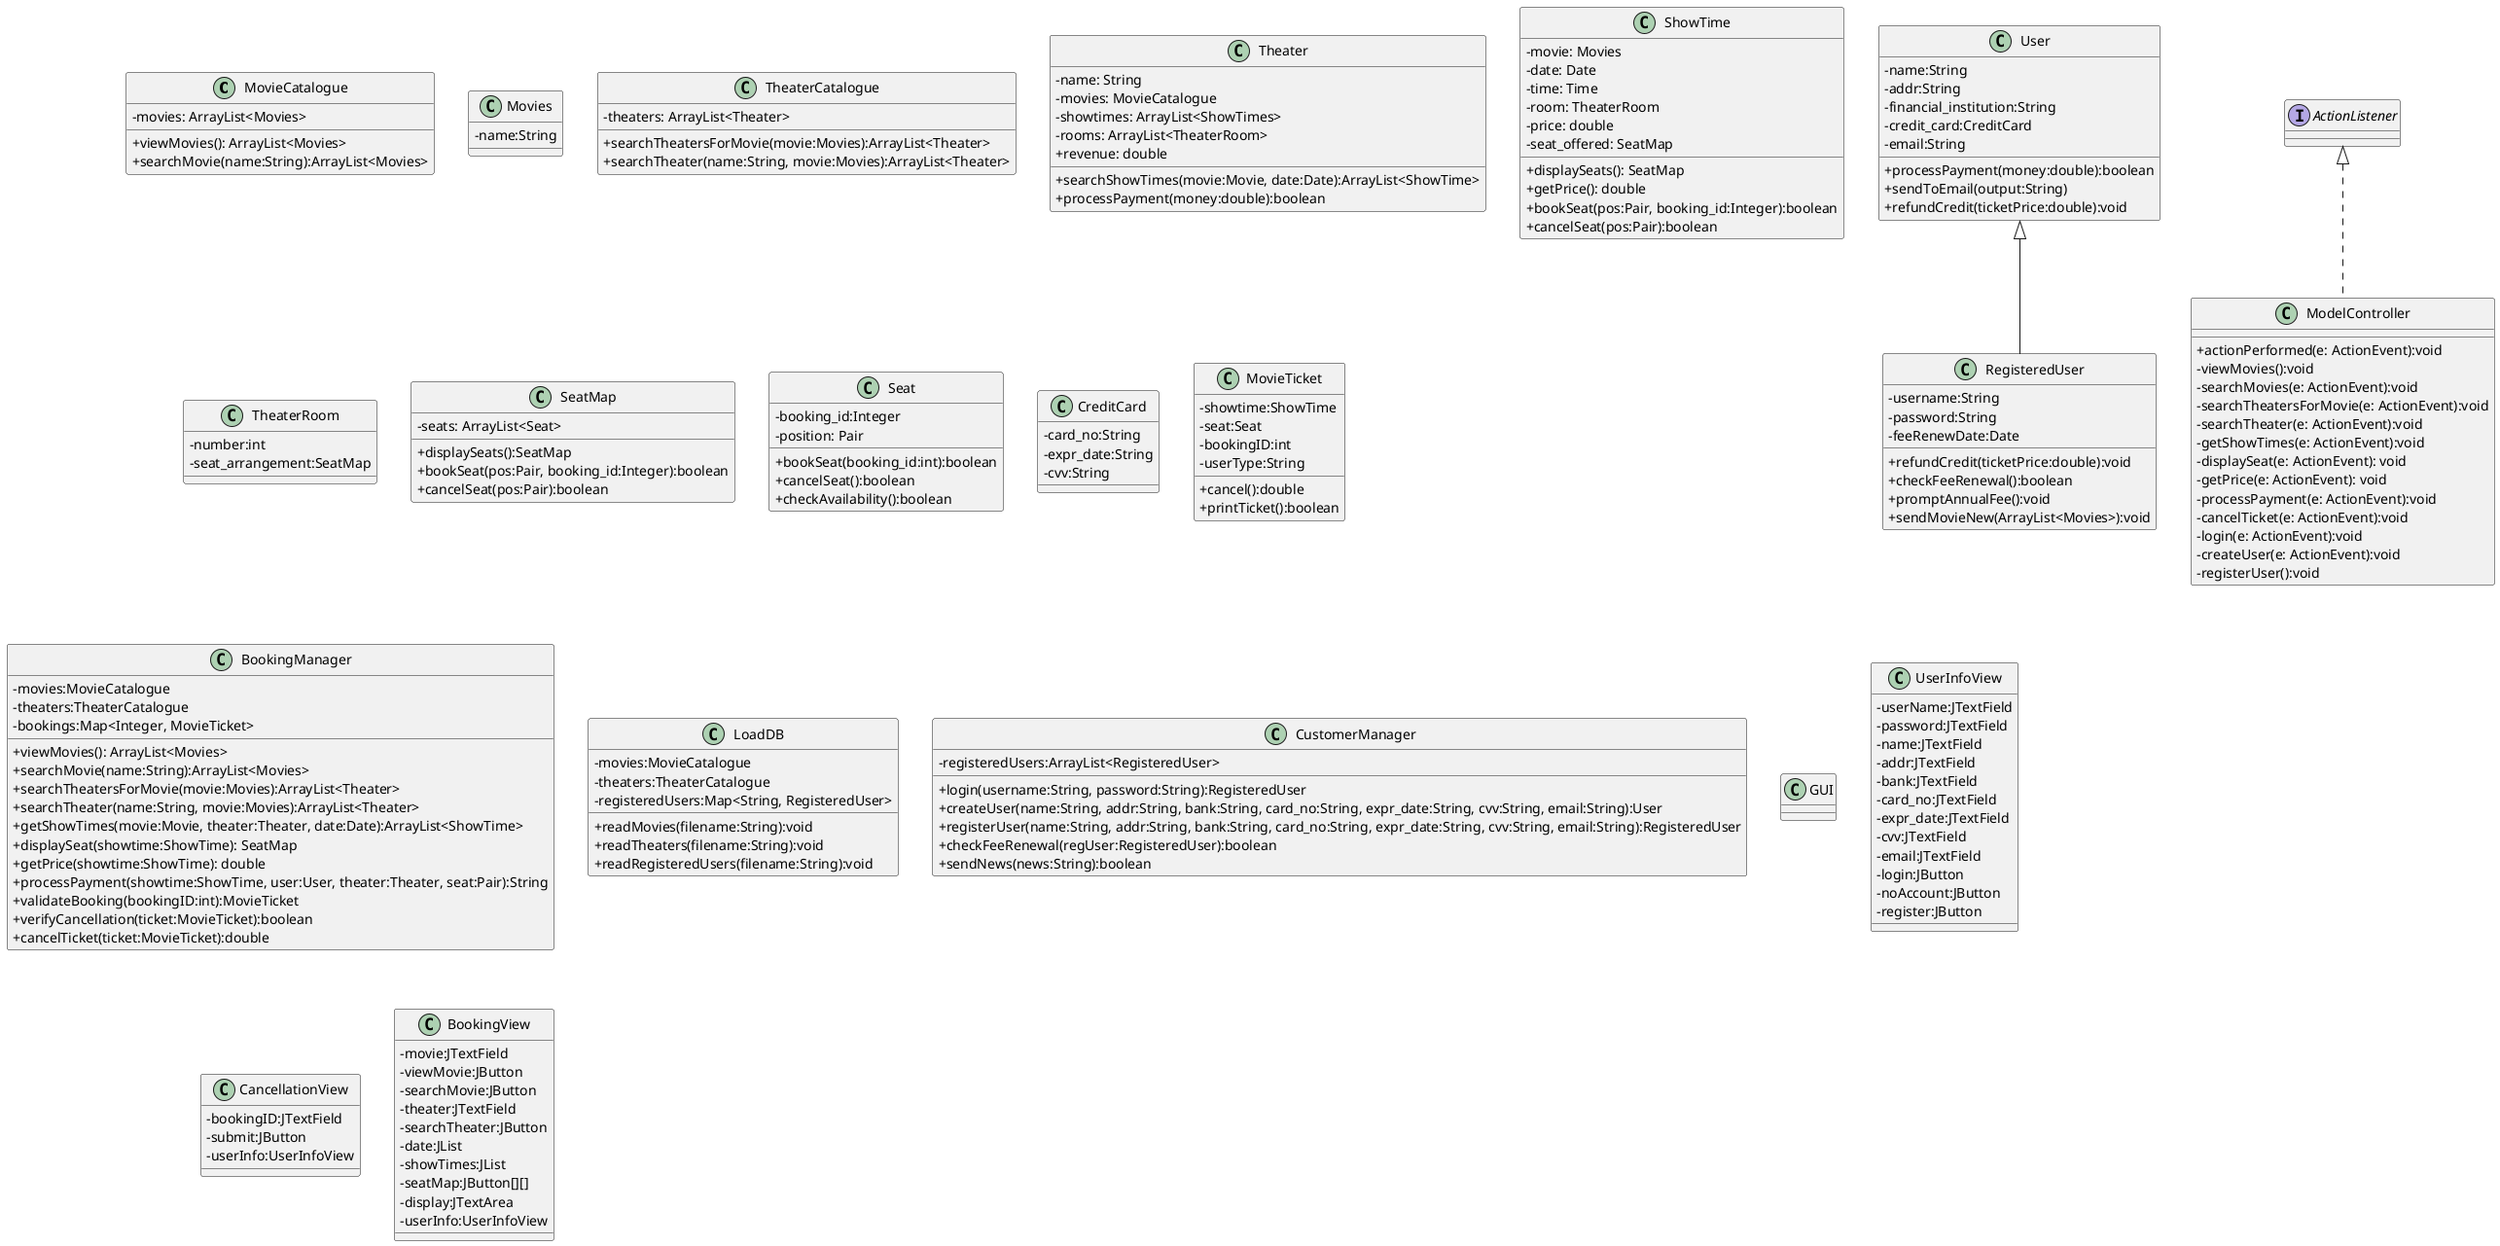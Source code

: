 @startuml 

skinparam classAttributeIconSize 0
class MovieCatalogue {
    - movies: ArrayList<Movies>
    + viewMovies(): ArrayList<Movies>
    + searchMovie(name:String):ArrayList<Movies>
}
class Movies {
    - name:String
}
class TheaterCatalogue {
    - theaters: ArrayList<Theater>
    + searchTheatersForMovie(movie:Movies):ArrayList<Theater>
    + searchTheater(name:String, movie:Movies):ArrayList<Theater>
}
class Theater {
    - name: String 
    - movies: MovieCatalogue 
    - showtimes: ArrayList<ShowTimes>
    - rooms: ArrayList<TheaterRoom>
    + revenue: double
    + searchShowTimes(movie:Movie, date:Date):ArrayList<ShowTime>
    + processPayment(money:double):boolean
}
class ShowTime {
    - movie: Movies
    - date: Date
    - time: Time
    - room: TheaterRoom
    - price: double
    - seat_offered: SeatMap
    + displaySeats(): SeatMap
    + getPrice(): double
    + bookSeat(pos:Pair, booking_id:Integer):boolean
    + cancelSeat(pos:Pair):boolean
}
class TheaterRoom {
    - number:int
    - seat_arrangement:SeatMap
}
class SeatMap {
    - seats: ArrayList<Seat>
    + displaySeats():SeatMap
    + bookSeat(pos:Pair, booking_id:Integer):boolean
    + cancelSeat(pos:Pair):boolean
}
class Seat {
    - booking_id:Integer
    - position: Pair
    + bookSeat(booking_id:int):boolean
    + cancelSeat():boolean
    + checkAvailability():boolean
}
class User {
    - name:String 
    - addr:String
    - financial_institution:String 
    - credit_card:CreditCard
    - email:String
    + processPayment(money:double):boolean
    + sendToEmail(output:String)
    + refundCredit(ticketPrice:double):void
}
class RegisteredUser extends User {
    - username:String
    - password:String
    - feeRenewDate:Date
    + refundCredit(ticketPrice:double):void
    + checkFeeRenewal():boolean
    + promptAnnualFee():void
    + sendMovieNew(ArrayList<Movies>):void
}
class CreditCard {
    - card_no:String 
    - expr_date:String
    - cvv:String 
}
class MovieTicket {
    - showtime:ShowTime 
    - seat:Seat
    - bookingID:int
    - userType:String
    + cancel():double
    + printTicket():boolean
}

class BookingManager {
    - movies:MovieCatalogue
    - theaters:TheaterCatalogue
    - bookings:Map<Integer, MovieTicket> 
    + viewMovies(): ArrayList<Movies>
    + searchMovie(name:String):ArrayList<Movies>
    + searchTheatersForMovie(movie:Movies):ArrayList<Theater>
    + searchTheater(name:String, movie:Movies):ArrayList<Theater>
    + getShowTimes(movie:Movie, theater:Theater, date:Date):ArrayList<ShowTime>
    + displaySeat(showtime:ShowTime): SeatMap
    + getPrice(showtime:ShowTime): double
    + processPayment(showtime:ShowTime, user:User, theater:Theater, seat:Pair):String
    + validateBooking(bookingID:int):MovieTicket
    + verifyCancellation(ticket:MovieTicket):boolean
    + cancelTicket(ticket:MovieTicket):double
}
class LoadDB {
    - movies:MovieCatalogue
    - theaters:TheaterCatalogue
    - registeredUsers:Map<String, RegisteredUser>
    + readMovies(filename:String):void
    + readTheaters(filename:String):void
    + readRegisteredUsers(filename:String):void
}

class CustomerManager {
    - registeredUsers:ArrayList<RegisteredUser>
    + login(username:String, password:String):RegisteredUser
    + createUser(name:String, addr:String, bank:String, card_no:String, expr_date:String, cvv:String, email:String):User
    + registerUser(name:String, addr:String, bank:String, card_no:String, expr_date:String, cvv:String, email:String):RegisteredUser
    + checkFeeRenewal(regUser:RegisteredUser):boolean
    + sendNews(news:String):boolean
}

class ModelController implements ActionListener {
	+ actionPerformed(e: ActionEvent):void
	- viewMovies():void
	- searchMovies(e: ActionEvent):void
    - searchTheatersForMovie(e: ActionEvent):void
    - searchTheater(e: ActionEvent):void
    - getShowTimes(e: ActionEvent):void
    - displaySeat(e: ActionEvent): void
    - getPrice(e: ActionEvent): void
    - processPayment(e: ActionEvent):void
    - cancelTicket(e: ActionEvent):void
    - login(e: ActionEvent):void
    - createUser(e: ActionEvent):void
    - registerUser():void
}

class GUI {
}

class UserInfoView {
	- userName:JTextField
	- password:JTextField
	- name:JTextField
	- addr:JTextField
	- bank:JTextField
	- card_no:JTextField
	- expr_date:JTextField
	- cvv:JTextField
	- email:JTextField
	- login:JButton
	- noAccount:JButton
	- register:JButton
}

class CancellationView {
	- bookingID:JTextField
	- submit:JButton
	- userInfo:UserInfoView
}

class BookingView {
	- movie:JTextField
	- viewMovie:JButton
	- searchMovie:JButton
	- theater:JTextField
	- searchTheater:JButton
	- date:JList
	- showTimes:JList
	- seatMap:JButton[][]
	- display:JTextArea
	- userInfo:UserInfoView
}


@enduml 